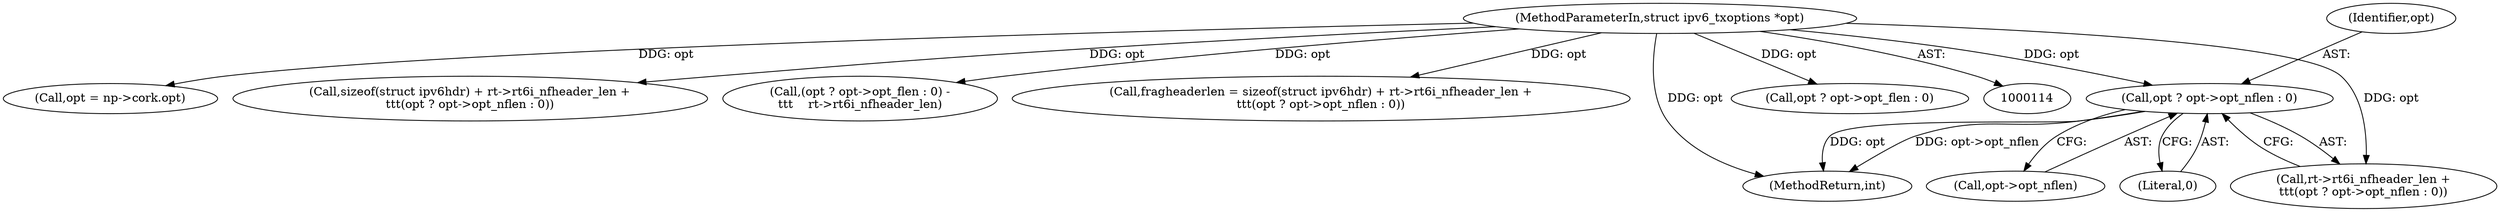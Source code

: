 digraph "0_linux_87c48fa3b4630905f98268dde838ee43626a060c_0@pointer" {
"1000563" [label="(Call,opt ? opt->opt_nflen : 0)"];
"1000122" [label="(MethodParameterIn,struct ipv6_txoptions *opt)"];
"1000528" [label="(Call,opt = np->cork.opt)"];
"1000122" [label="(MethodParameterIn,struct ipv6_txoptions *opt)"];
"1000556" [label="(Call,sizeof(struct ipv6hdr) + rt->rt6i_nfheader_len +\n\t\t\t(opt ? opt->opt_nflen : 0))"];
"1001339" [label="(MethodReturn,int)"];
"1000565" [label="(Call,opt->opt_nflen)"];
"1000564" [label="(Identifier,opt)"];
"1000563" [label="(Call,opt ? opt->opt_nflen : 0)"];
"1000491" [label="(Call,(opt ? opt->opt_flen : 0) -\n\t\t\t    rt->rt6i_nfheader_len)"];
"1000554" [label="(Call,fragheaderlen = sizeof(struct ipv6hdr) + rt->rt6i_nfheader_len +\n\t\t\t(opt ? opt->opt_nflen : 0))"];
"1000559" [label="(Call,rt->rt6i_nfheader_len +\n\t\t\t(opt ? opt->opt_nflen : 0))"];
"1000492" [label="(Call,opt ? opt->opt_flen : 0)"];
"1000568" [label="(Literal,0)"];
"1000563" -> "1000559"  [label="AST: "];
"1000563" -> "1000565"  [label="CFG: "];
"1000563" -> "1000568"  [label="CFG: "];
"1000564" -> "1000563"  [label="AST: "];
"1000565" -> "1000563"  [label="AST: "];
"1000568" -> "1000563"  [label="AST: "];
"1000559" -> "1000563"  [label="CFG: "];
"1000563" -> "1001339"  [label="DDG: opt->opt_nflen"];
"1000563" -> "1001339"  [label="DDG: opt"];
"1000122" -> "1000563"  [label="DDG: opt"];
"1000122" -> "1000114"  [label="AST: "];
"1000122" -> "1001339"  [label="DDG: opt"];
"1000122" -> "1000491"  [label="DDG: opt"];
"1000122" -> "1000492"  [label="DDG: opt"];
"1000122" -> "1000528"  [label="DDG: opt"];
"1000122" -> "1000554"  [label="DDG: opt"];
"1000122" -> "1000556"  [label="DDG: opt"];
"1000122" -> "1000559"  [label="DDG: opt"];
}
